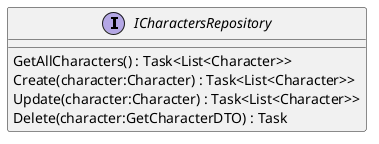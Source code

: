 @startuml
interface ICharactersRepository {
    GetAllCharacters() : Task<List<Character>>
    Create(character:Character) : Task<List<Character>>
    Update(character:Character) : Task<List<Character>>
    Delete(character:GetCharacterDTO) : Task
}
@enduml
